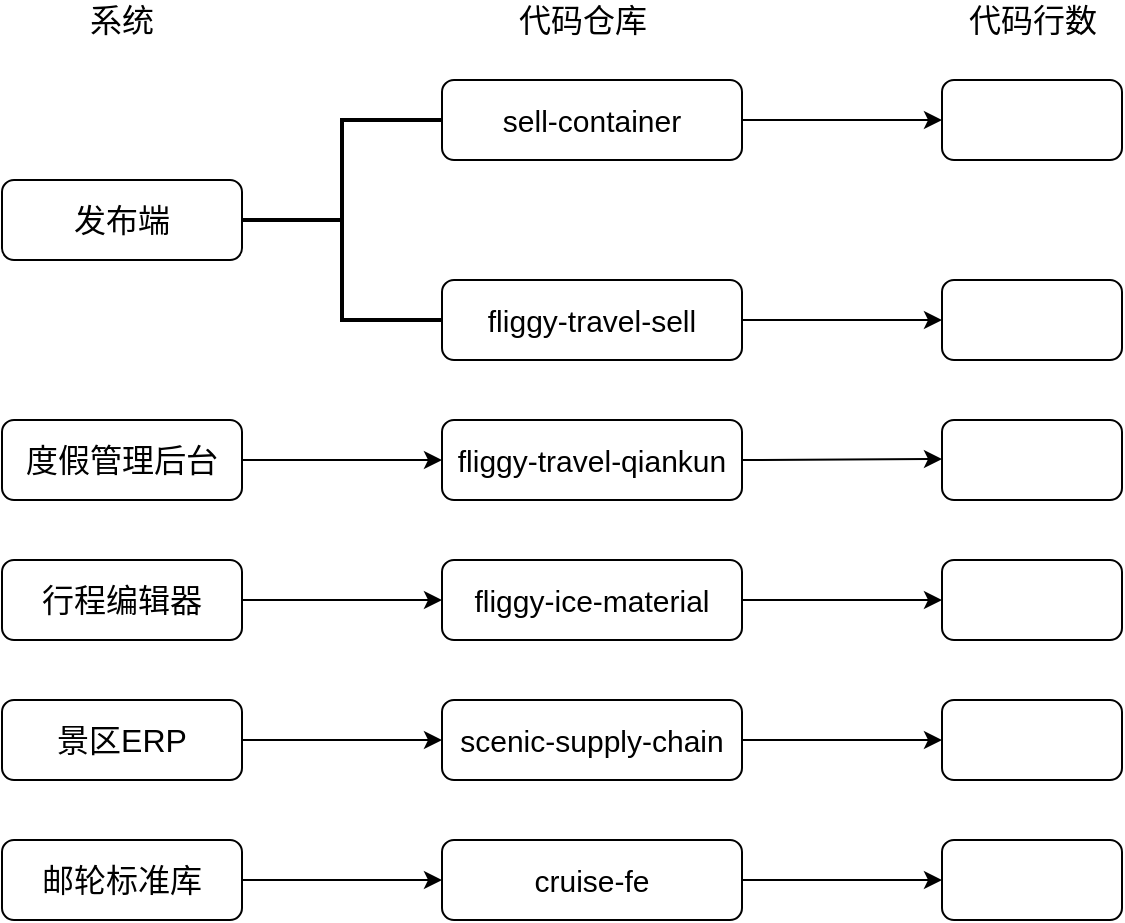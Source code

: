 <mxfile version="14.9.3" type="github">
  <diagram id="mwJj6uyiTlnkspCEbciv" name="第 1 页">
    <mxGraphModel dx="946" dy="614" grid="1" gridSize="10" guides="1" tooltips="1" connect="1" arrows="1" fold="1" page="1" pageScale="1" pageWidth="1654" pageHeight="2336" math="0" shadow="0">
      <root>
        <mxCell id="0" />
        <mxCell id="1" parent="0" />
        <mxCell id="S_MkskMlUDfqH5YnIYUu-64" value="&lt;font style=&quot;font-size: 16px&quot;&gt;发布端&lt;/font&gt;" style="rounded=1;whiteSpace=wrap;html=1;" vertex="1" parent="1">
          <mxGeometry x="240" y="140" width="120" height="40" as="geometry" />
        </mxCell>
        <mxCell id="S_MkskMlUDfqH5YnIYUu-65" value="" style="strokeWidth=2;html=1;shape=mxgraph.flowchart.annotation_2;align=left;labelPosition=right;pointerEvents=1;" vertex="1" parent="1">
          <mxGeometry x="360" y="110" width="100" height="100" as="geometry" />
        </mxCell>
        <mxCell id="S_MkskMlUDfqH5YnIYUu-69" value="" style="edgeStyle=orthogonalEdgeStyle;rounded=0;jumpSize=6;orthogonalLoop=1;jettySize=auto;html=1;" edge="1" parent="1" source="S_MkskMlUDfqH5YnIYUu-66">
          <mxGeometry relative="1" as="geometry">
            <mxPoint x="710" y="110" as="targetPoint" />
          </mxGeometry>
        </mxCell>
        <mxCell id="S_MkskMlUDfqH5YnIYUu-66" value="&lt;font style=&quot;font-size: 15px&quot;&gt;sell-container&lt;/font&gt;" style="rounded=1;whiteSpace=wrap;html=1;" vertex="1" parent="1">
          <mxGeometry x="460" y="90" width="150" height="40" as="geometry" />
        </mxCell>
        <mxCell id="S_MkskMlUDfqH5YnIYUu-72" value="" style="edgeStyle=orthogonalEdgeStyle;rounded=0;jumpSize=6;orthogonalLoop=1;jettySize=auto;html=1;entryX=0;entryY=0.5;entryDx=0;entryDy=0;" edge="1" parent="1" source="S_MkskMlUDfqH5YnIYUu-67" target="S_MkskMlUDfqH5YnIYUu-78">
          <mxGeometry relative="1" as="geometry">
            <mxPoint x="670" y="210" as="targetPoint" />
          </mxGeometry>
        </mxCell>
        <mxCell id="S_MkskMlUDfqH5YnIYUu-67" value="&lt;font style=&quot;font-size: 15px&quot;&gt;fliggy-travel-sell&lt;/font&gt;" style="rounded=1;whiteSpace=wrap;html=1;" vertex="1" parent="1">
          <mxGeometry x="460" y="190" width="150" height="40" as="geometry" />
        </mxCell>
        <mxCell id="S_MkskMlUDfqH5YnIYUu-70" value="" style="rounded=1;whiteSpace=wrap;html=1;" vertex="1" parent="1">
          <mxGeometry x="710" y="90" width="90" height="40" as="geometry" />
        </mxCell>
        <mxCell id="S_MkskMlUDfqH5YnIYUu-73" value="&lt;font style=&quot;font-size: 16px&quot;&gt;系统&lt;/font&gt;" style="text;html=1;strokeColor=none;fillColor=none;align=center;verticalAlign=middle;whiteSpace=wrap;rounded=0;" vertex="1" parent="1">
          <mxGeometry x="280" y="50" width="40" height="20" as="geometry" />
        </mxCell>
        <mxCell id="S_MkskMlUDfqH5YnIYUu-74" value="&lt;font style=&quot;font-size: 16px&quot;&gt;代码仓库&lt;/font&gt;" style="text;html=1;align=center;verticalAlign=middle;resizable=0;points=[];autosize=1;strokeColor=none;" vertex="1" parent="1">
          <mxGeometry x="490" y="50" width="80" height="20" as="geometry" />
        </mxCell>
        <mxCell id="S_MkskMlUDfqH5YnIYUu-75" value="&lt;font style=&quot;font-size: 16px&quot;&gt;代码行数&lt;/font&gt;" style="text;html=1;align=center;verticalAlign=middle;resizable=0;points=[];autosize=1;strokeColor=none;" vertex="1" parent="1">
          <mxGeometry x="715" y="50" width="80" height="20" as="geometry" />
        </mxCell>
        <mxCell id="S_MkskMlUDfqH5YnIYUu-78" value="" style="rounded=1;whiteSpace=wrap;html=1;" vertex="1" parent="1">
          <mxGeometry x="710" y="190" width="90" height="40" as="geometry" />
        </mxCell>
        <mxCell id="S_MkskMlUDfqH5YnIYUu-86" value="&lt;font style=&quot;font-size: 16px&quot;&gt;度假管理后台&lt;/font&gt;" style="rounded=1;whiteSpace=wrap;html=1;" vertex="1" parent="1">
          <mxGeometry x="240" y="260" width="120" height="40" as="geometry" />
        </mxCell>
        <mxCell id="S_MkskMlUDfqH5YnIYUu-87" value="" style="endArrow=classic;html=1;entryX=0;entryY=0.5;entryDx=0;entryDy=0;" edge="1" parent="1" target="S_MkskMlUDfqH5YnIYUu-88">
          <mxGeometry width="50" height="50" relative="1" as="geometry">
            <mxPoint x="360" y="280" as="sourcePoint" />
            <mxPoint x="410" y="280" as="targetPoint" />
          </mxGeometry>
        </mxCell>
        <mxCell id="S_MkskMlUDfqH5YnIYUu-88" value="&lt;font style=&quot;font-size: 15px&quot;&gt;fliggy-travel-qiankun&lt;/font&gt;" style="rounded=1;whiteSpace=wrap;html=1;" vertex="1" parent="1">
          <mxGeometry x="460" y="260" width="150" height="40" as="geometry" />
        </mxCell>
        <mxCell id="S_MkskMlUDfqH5YnIYUu-89" value="" style="endArrow=classic;html=1;exitX=1;exitY=0.5;exitDx=0;exitDy=0;" edge="1" parent="1" source="S_MkskMlUDfqH5YnIYUu-88">
          <mxGeometry width="50" height="50" relative="1" as="geometry">
            <mxPoint x="650" y="279.5" as="sourcePoint" />
            <mxPoint x="710" y="279.5" as="targetPoint" />
          </mxGeometry>
        </mxCell>
        <mxCell id="S_MkskMlUDfqH5YnIYUu-90" value="" style="rounded=1;whiteSpace=wrap;html=1;" vertex="1" parent="1">
          <mxGeometry x="710" y="260" width="90" height="40" as="geometry" />
        </mxCell>
        <mxCell id="S_MkskMlUDfqH5YnIYUu-96" value="" style="edgeStyle=orthogonalEdgeStyle;rounded=0;jumpSize=6;orthogonalLoop=1;jettySize=auto;html=1;" edge="1" parent="1" source="S_MkskMlUDfqH5YnIYUu-93">
          <mxGeometry relative="1" as="geometry">
            <mxPoint x="460" y="350" as="targetPoint" />
          </mxGeometry>
        </mxCell>
        <mxCell id="S_MkskMlUDfqH5YnIYUu-93" value="&lt;font style=&quot;font-size: 16px&quot;&gt;行程编辑器&lt;/font&gt;" style="rounded=1;whiteSpace=wrap;html=1;" vertex="1" parent="1">
          <mxGeometry x="240" y="330" width="120" height="40" as="geometry" />
        </mxCell>
        <mxCell id="S_MkskMlUDfqH5YnIYUu-99" value="" style="edgeStyle=orthogonalEdgeStyle;rounded=0;jumpSize=6;orthogonalLoop=1;jettySize=auto;html=1;" edge="1" parent="1" source="S_MkskMlUDfqH5YnIYUu-97">
          <mxGeometry relative="1" as="geometry">
            <mxPoint x="710" y="350" as="targetPoint" />
          </mxGeometry>
        </mxCell>
        <mxCell id="S_MkskMlUDfqH5YnIYUu-97" value="&lt;font style=&quot;font-size: 15px&quot;&gt;fliggy-ice-material&lt;/font&gt;" style="rounded=1;whiteSpace=wrap;html=1;" vertex="1" parent="1">
          <mxGeometry x="460" y="330" width="150" height="40" as="geometry" />
        </mxCell>
        <mxCell id="S_MkskMlUDfqH5YnIYUu-101" value="" style="rounded=1;whiteSpace=wrap;html=1;" vertex="1" parent="1">
          <mxGeometry x="710" y="330" width="90" height="40" as="geometry" />
        </mxCell>
        <mxCell id="S_MkskMlUDfqH5YnIYUu-105" value="" style="edgeStyle=orthogonalEdgeStyle;rounded=0;jumpSize=6;orthogonalLoop=1;jettySize=auto;html=1;" edge="1" parent="1" source="S_MkskMlUDfqH5YnIYUu-102">
          <mxGeometry relative="1" as="geometry">
            <mxPoint x="460" y="420" as="targetPoint" />
          </mxGeometry>
        </mxCell>
        <mxCell id="S_MkskMlUDfqH5YnIYUu-102" value="&lt;font style=&quot;font-size: 16px&quot;&gt;景区ERP&lt;/font&gt;" style="rounded=1;whiteSpace=wrap;html=1;" vertex="1" parent="1">
          <mxGeometry x="240" y="400" width="120" height="40" as="geometry" />
        </mxCell>
        <mxCell id="S_MkskMlUDfqH5YnIYUu-108" value="" style="edgeStyle=orthogonalEdgeStyle;rounded=0;jumpSize=6;orthogonalLoop=1;jettySize=auto;html=1;" edge="1" parent="1" source="S_MkskMlUDfqH5YnIYUu-106" target="S_MkskMlUDfqH5YnIYUu-107">
          <mxGeometry relative="1" as="geometry" />
        </mxCell>
        <mxCell id="S_MkskMlUDfqH5YnIYUu-106" value="&lt;font style=&quot;font-size: 15px&quot;&gt;scenic-supply-chain&lt;/font&gt;" style="rounded=1;whiteSpace=wrap;html=1;" vertex="1" parent="1">
          <mxGeometry x="460" y="400" width="150" height="40" as="geometry" />
        </mxCell>
        <mxCell id="S_MkskMlUDfqH5YnIYUu-107" value="" style="rounded=1;whiteSpace=wrap;html=1;" vertex="1" parent="1">
          <mxGeometry x="710" y="400" width="90" height="40" as="geometry" />
        </mxCell>
        <mxCell id="S_MkskMlUDfqH5YnIYUu-109" value="" style="edgeStyle=orthogonalEdgeStyle;rounded=0;jumpSize=6;orthogonalLoop=1;jettySize=auto;html=1;" edge="1" parent="1" source="S_MkskMlUDfqH5YnIYUu-110">
          <mxGeometry relative="1" as="geometry">
            <mxPoint x="460" y="490" as="targetPoint" />
          </mxGeometry>
        </mxCell>
        <mxCell id="S_MkskMlUDfqH5YnIYUu-110" value="&lt;span style=&quot;font-size: 16px&quot;&gt;邮轮标准库&lt;/span&gt;" style="rounded=1;whiteSpace=wrap;html=1;" vertex="1" parent="1">
          <mxGeometry x="240" y="470" width="120" height="40" as="geometry" />
        </mxCell>
        <mxCell id="S_MkskMlUDfqH5YnIYUu-111" value="" style="edgeStyle=orthogonalEdgeStyle;rounded=0;jumpSize=6;orthogonalLoop=1;jettySize=auto;html=1;" edge="1" parent="1" source="S_MkskMlUDfqH5YnIYUu-112" target="S_MkskMlUDfqH5YnIYUu-113">
          <mxGeometry relative="1" as="geometry" />
        </mxCell>
        <mxCell id="S_MkskMlUDfqH5YnIYUu-112" value="&lt;font style=&quot;font-size: 15px&quot;&gt;cruise-fe&lt;/font&gt;" style="rounded=1;whiteSpace=wrap;html=1;" vertex="1" parent="1">
          <mxGeometry x="460" y="470" width="150" height="40" as="geometry" />
        </mxCell>
        <mxCell id="S_MkskMlUDfqH5YnIYUu-113" value="" style="rounded=1;whiteSpace=wrap;html=1;" vertex="1" parent="1">
          <mxGeometry x="710" y="470" width="90" height="40" as="geometry" />
        </mxCell>
      </root>
    </mxGraphModel>
  </diagram>
</mxfile>
